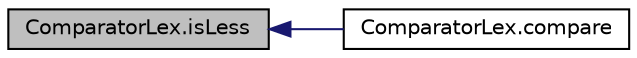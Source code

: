 digraph G
{
  edge [fontname="Helvetica",fontsize="10",labelfontname="Helvetica",labelfontsize="10"];
  node [fontname="Helvetica",fontsize="10",shape=record];
  rankdir="LR";
  Node1 [label="ComparatorLex.isLess",height=0.2,width=0.4,color="black", fillcolor="grey75", style="filled" fontcolor="black"];
  Node1 -> Node2 [dir="back",color="midnightblue",fontsize="10",style="solid",fontname="Helvetica"];
  Node2 [label="ComparatorLex.compare",height=0.2,width=0.4,color="black", fillcolor="white", style="filled",URL="$de/db4/classComparatorLex.html#a98852a7ff4d437a661577f7932ba7dbf"];
}
